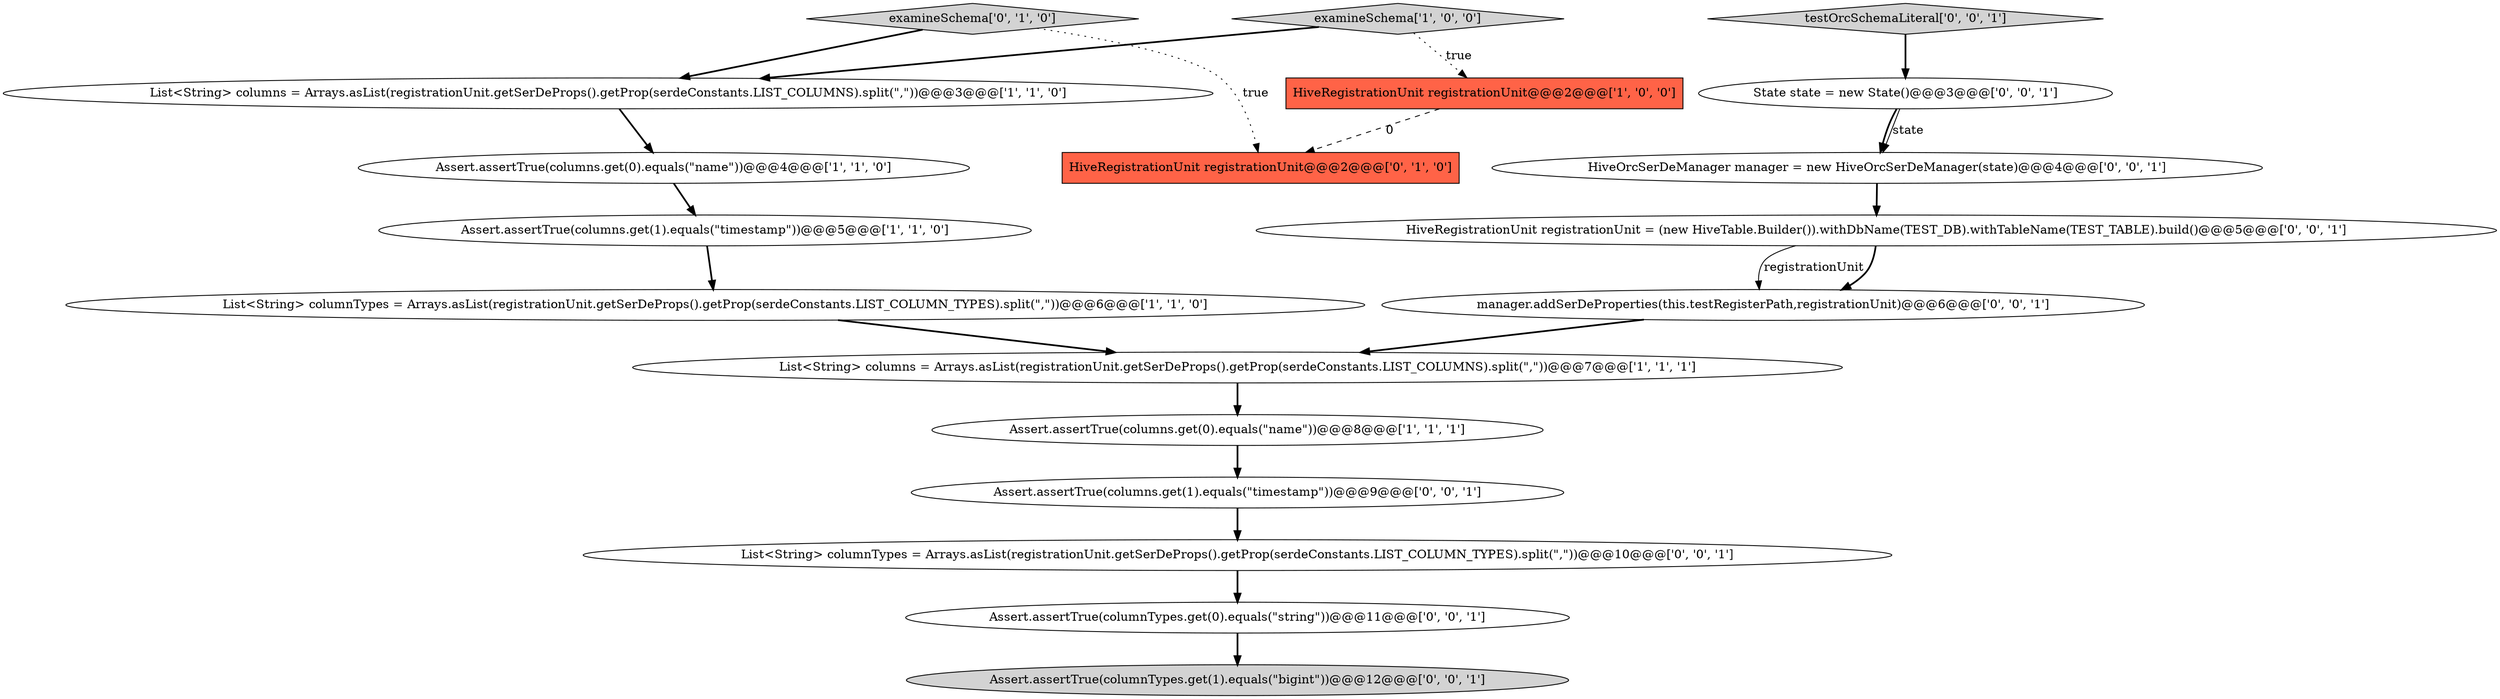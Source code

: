digraph {
5 [style = filled, label = "List<String> columns = Arrays.asList(registrationUnit.getSerDeProps().getProp(serdeConstants.LIST_COLUMNS).split(\",\"))@@@3@@@['1', '1', '0']", fillcolor = white, shape = ellipse image = "AAA0AAABBB1BBB"];
17 [style = filled, label = "Assert.assertTrue(columnTypes.get(0).equals(\"string\"))@@@11@@@['0', '0', '1']", fillcolor = white, shape = ellipse image = "AAA0AAABBB3BBB"];
2 [style = filled, label = "examineSchema['1', '0', '0']", fillcolor = lightgray, shape = diamond image = "AAA0AAABBB1BBB"];
6 [style = filled, label = "Assert.assertTrue(columns.get(0).equals(\"name\"))@@@4@@@['1', '1', '0']", fillcolor = white, shape = ellipse image = "AAA0AAABBB1BBB"];
10 [style = filled, label = "HiveRegistrationUnit registrationUnit = (new HiveTable.Builder()).withDbName(TEST_DB).withTableName(TEST_TABLE).build()@@@5@@@['0', '0', '1']", fillcolor = white, shape = ellipse image = "AAA0AAABBB3BBB"];
18 [style = filled, label = "State state = new State()@@@3@@@['0', '0', '1']", fillcolor = white, shape = ellipse image = "AAA0AAABBB3BBB"];
8 [style = filled, label = "HiveRegistrationUnit registrationUnit@@@2@@@['0', '1', '0']", fillcolor = tomato, shape = box image = "AAA1AAABBB2BBB"];
15 [style = filled, label = "testOrcSchemaLiteral['0', '0', '1']", fillcolor = lightgray, shape = diamond image = "AAA0AAABBB3BBB"];
4 [style = filled, label = "HiveRegistrationUnit registrationUnit@@@2@@@['1', '0', '0']", fillcolor = tomato, shape = box image = "AAA1AAABBB1BBB"];
12 [style = filled, label = "HiveOrcSerDeManager manager = new HiveOrcSerDeManager(state)@@@4@@@['0', '0', '1']", fillcolor = white, shape = ellipse image = "AAA0AAABBB3BBB"];
14 [style = filled, label = "Assert.assertTrue(columns.get(1).equals(\"timestamp\"))@@@9@@@['0', '0', '1']", fillcolor = white, shape = ellipse image = "AAA0AAABBB3BBB"];
3 [style = filled, label = "Assert.assertTrue(columns.get(0).equals(\"name\"))@@@8@@@['1', '1', '1']", fillcolor = white, shape = ellipse image = "AAA0AAABBB1BBB"];
1 [style = filled, label = "List<String> columnTypes = Arrays.asList(registrationUnit.getSerDeProps().getProp(serdeConstants.LIST_COLUMN_TYPES).split(\",\"))@@@6@@@['1', '1', '0']", fillcolor = white, shape = ellipse image = "AAA0AAABBB1BBB"];
7 [style = filled, label = "Assert.assertTrue(columns.get(1).equals(\"timestamp\"))@@@5@@@['1', '1', '0']", fillcolor = white, shape = ellipse image = "AAA0AAABBB1BBB"];
0 [style = filled, label = "List<String> columns = Arrays.asList(registrationUnit.getSerDeProps().getProp(serdeConstants.LIST_COLUMNS).split(\",\"))@@@7@@@['1', '1', '1']", fillcolor = white, shape = ellipse image = "AAA0AAABBB1BBB"];
16 [style = filled, label = "manager.addSerDeProperties(this.testRegisterPath,registrationUnit)@@@6@@@['0', '0', '1']", fillcolor = white, shape = ellipse image = "AAA0AAABBB3BBB"];
9 [style = filled, label = "examineSchema['0', '1', '0']", fillcolor = lightgray, shape = diamond image = "AAA0AAABBB2BBB"];
11 [style = filled, label = "List<String> columnTypes = Arrays.asList(registrationUnit.getSerDeProps().getProp(serdeConstants.LIST_COLUMN_TYPES).split(\",\"))@@@10@@@['0', '0', '1']", fillcolor = white, shape = ellipse image = "AAA0AAABBB3BBB"];
13 [style = filled, label = "Assert.assertTrue(columnTypes.get(1).equals(\"bigint\"))@@@12@@@['0', '0', '1']", fillcolor = lightgray, shape = ellipse image = "AAA0AAABBB3BBB"];
0->3 [style = bold, label=""];
16->0 [style = bold, label=""];
7->1 [style = bold, label=""];
3->14 [style = bold, label=""];
18->12 [style = bold, label=""];
1->0 [style = bold, label=""];
10->16 [style = solid, label="registrationUnit"];
15->18 [style = bold, label=""];
9->8 [style = dotted, label="true"];
12->10 [style = bold, label=""];
5->6 [style = bold, label=""];
10->16 [style = bold, label=""];
18->12 [style = solid, label="state"];
2->4 [style = dotted, label="true"];
4->8 [style = dashed, label="0"];
9->5 [style = bold, label=""];
11->17 [style = bold, label=""];
17->13 [style = bold, label=""];
6->7 [style = bold, label=""];
14->11 [style = bold, label=""];
2->5 [style = bold, label=""];
}

